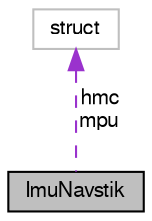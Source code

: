 digraph "ImuNavstik"
{
  edge [fontname="FreeSans",fontsize="10",labelfontname="FreeSans",labelfontsize="10"];
  node [fontname="FreeSans",fontsize="10",shape=record];
  Node1 [label="ImuNavstik",height=0.2,width=0.4,color="black", fillcolor="grey75", style="filled", fontcolor="black"];
  Node2 -> Node1 [dir="back",color="darkorchid3",fontsize="10",style="dashed",label=" hmc\nmpu" ,fontname="FreeSans"];
  Node2 [label="struct",height=0.2,width=0.4,color="grey75", fillcolor="white", style="filled"];
}
